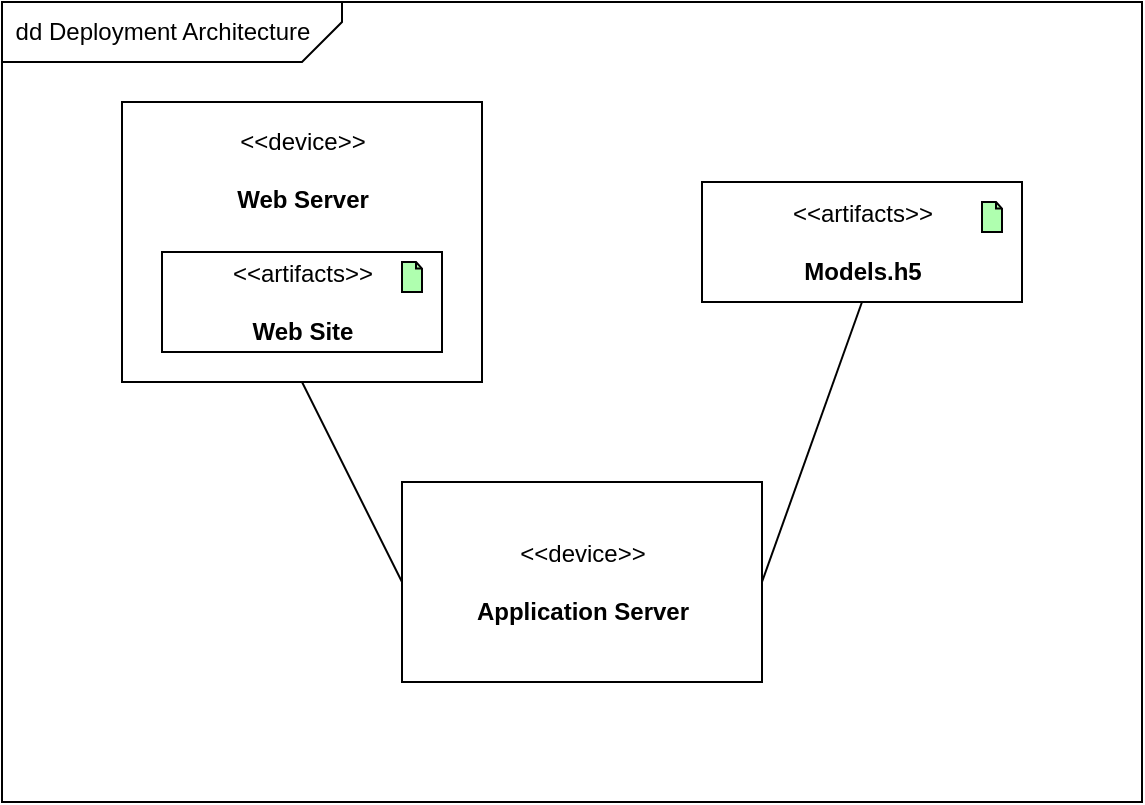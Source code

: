 <mxfile version="14.1.9" type="device"><diagram id="Cx_vv6ZziqlutnHfUaId" name="Page-1"><mxGraphModel dx="1038" dy="1623" grid="1" gridSize="10" guides="1" tooltips="1" connect="1" arrows="1" fold="1" page="1" pageScale="1" pageWidth="850" pageHeight="1100" background="none" math="0" shadow="0"><root><mxCell id="0"/><mxCell id="1" parent="0"/><mxCell id="x-TKBTIq5F3w3yyuDdz5-9" value="" style="rounded=0;whiteSpace=wrap;html=1;" vertex="1" parent="1"><mxGeometry x="140" y="-750" width="570" height="400" as="geometry"/></mxCell><mxCell id="x-TKBTIq5F3w3yyuDdz5-18" style="rounded=0;orthogonalLoop=1;jettySize=auto;html=1;exitX=0.5;exitY=1;exitDx=0;exitDy=0;entryX=0;entryY=0.5;entryDx=0;entryDy=0;endArrow=none;endFill=0;" edge="1" parent="1" source="x-TKBTIq5F3w3yyuDdz5-5" target="x-TKBTIq5F3w3yyuDdz5-14"><mxGeometry relative="1" as="geometry"/></mxCell><mxCell id="x-TKBTIq5F3w3yyuDdz5-5" value="&amp;lt;&amp;lt;device&amp;gt;&amp;gt;&lt;br&gt;&lt;br&gt;&lt;b&gt;Web Server&lt;br&gt;&lt;br&gt;&lt;br&gt;&lt;br&gt;&lt;br&gt;&lt;br&gt;&lt;/b&gt;" style="text;html=1;align=center;verticalAlign=middle;dashed=0;fillColor=#ffffff;strokeColor=#000000;" vertex="1" parent="1"><mxGeometry x="200" y="-700" width="180" height="140" as="geometry"/></mxCell><mxCell id="x-TKBTIq5F3w3yyuDdz5-8" value="&amp;lt;&amp;lt;artifacts&amp;gt;&amp;gt;&lt;br&gt;&lt;br&gt;&lt;b&gt;Models.h5&lt;/b&gt;" style="text;html=1;align=center;verticalAlign=middle;dashed=0;fillColor=#ffffff;strokeColor=#000000;" vertex="1" parent="1"><mxGeometry x="490" y="-660" width="160" height="60" as="geometry"/></mxCell><mxCell id="x-TKBTIq5F3w3yyuDdz5-10" value="&amp;lt;&amp;lt;artifacts&amp;gt;&amp;gt;&lt;br&gt;&lt;br&gt;&lt;b&gt;Web Site&lt;/b&gt;" style="text;html=1;align=center;verticalAlign=middle;dashed=0;fillColor=#ffffff;strokeColor=#000000;" vertex="1" parent="1"><mxGeometry x="220" y="-625" width="140" height="50" as="geometry"/></mxCell><mxCell id="x-TKBTIq5F3w3yyuDdz5-12" value="" style="html=1;outlineConnect=0;whiteSpace=wrap;fillColor=#AFFFAF;shape=mxgraph.archimate3.artifact;" vertex="1" parent="1"><mxGeometry x="340" y="-620" width="10" height="15" as="geometry"/></mxCell><mxCell id="x-TKBTIq5F3w3yyuDdz5-13" value="" style="html=1;outlineConnect=0;whiteSpace=wrap;fillColor=#AFFFAF;shape=mxgraph.archimate3.artifact;" vertex="1" parent="1"><mxGeometry x="630" y="-650" width="10" height="15" as="geometry"/></mxCell><mxCell id="x-TKBTIq5F3w3yyuDdz5-20" style="edgeStyle=none;rounded=0;orthogonalLoop=1;jettySize=auto;html=1;exitX=1;exitY=0.5;exitDx=0;exitDy=0;entryX=0.5;entryY=1;entryDx=0;entryDy=0;endArrow=none;endFill=0;strokeColor=#000000;" edge="1" parent="1" source="x-TKBTIq5F3w3yyuDdz5-14" target="x-TKBTIq5F3w3yyuDdz5-8"><mxGeometry relative="1" as="geometry"/></mxCell><mxCell id="x-TKBTIq5F3w3yyuDdz5-14" value="&amp;lt;&amp;lt;device&amp;gt;&amp;gt;&lt;br&gt;&lt;br&gt;&lt;b&gt;Application Server&lt;br&gt;&lt;/b&gt;" style="text;html=1;align=center;verticalAlign=middle;dashed=0;fillColor=#ffffff;strokeColor=#000000;" vertex="1" parent="1"><mxGeometry x="340" y="-510" width="180" height="100" as="geometry"/></mxCell><mxCell id="x-TKBTIq5F3w3yyuDdz5-23" value="" style="verticalLabelPosition=bottom;verticalAlign=top;html=1;shape=card;whiteSpace=wrap;size=20;arcSize=12;treeFolding=0;direction=west;" vertex="1" parent="1"><mxGeometry x="140" y="-750" width="170" height="30" as="geometry"/></mxCell><mxCell id="x-TKBTIq5F3w3yyuDdz5-24" value="dd Deployment Architecture" style="text;html=1;align=center;verticalAlign=middle;resizable=0;points=[];autosize=1;" vertex="1" parent="1"><mxGeometry x="140" y="-745" width="160" height="20" as="geometry"/></mxCell></root></mxGraphModel></diagram></mxfile>